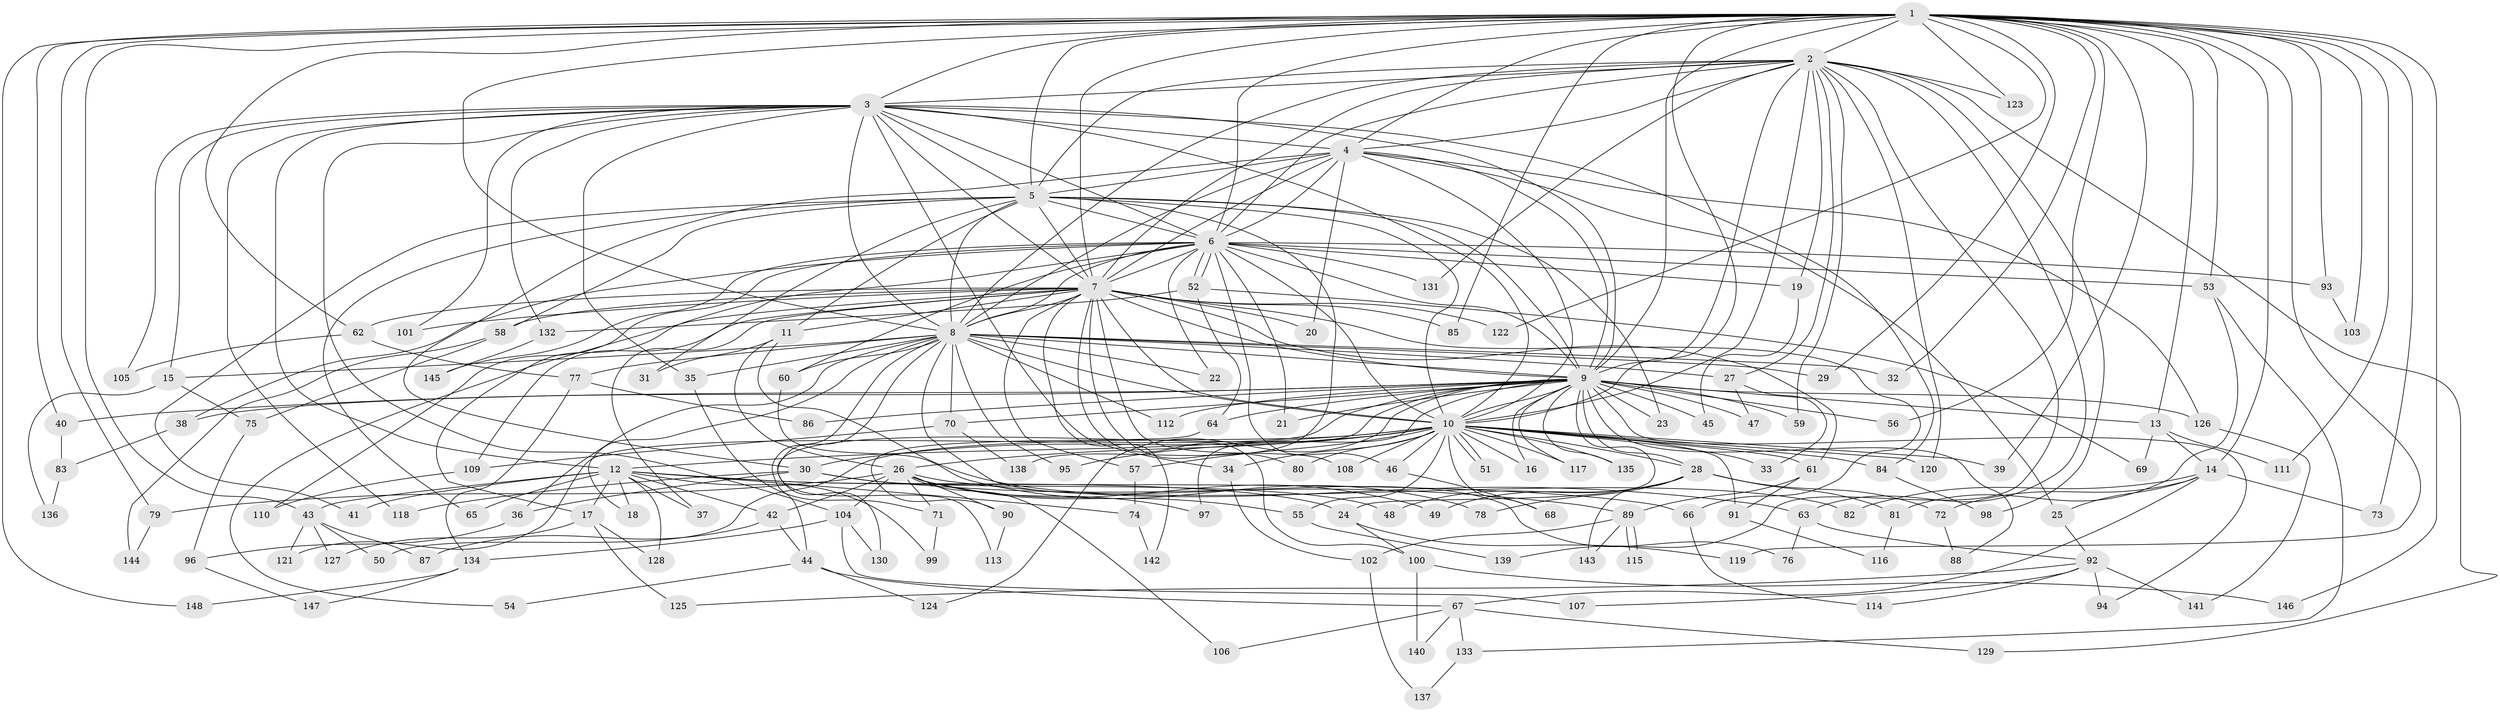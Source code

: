 // coarse degree distribution, {46: 0.008695652173913044, 15: 0.008695652173913044, 29: 0.017391304347826087, 17: 0.008695652173913044, 24: 0.008695652173913044, 21: 0.008695652173913044, 5: 0.05217391304347826, 14: 0.008695652173913044, 8: 0.017391304347826087, 4: 0.14782608695652175, 2: 0.4782608695652174, 3: 0.17391304347826086, 12: 0.008695652173913044, 6: 0.02608695652173913, 1: 0.017391304347826087, 7: 0.008695652173913044}
// Generated by graph-tools (version 1.1) at 2025/51/02/27/25 19:51:42]
// undirected, 148 vertices, 321 edges
graph export_dot {
graph [start="1"]
  node [color=gray90,style=filled];
  1;
  2;
  3;
  4;
  5;
  6;
  7;
  8;
  9;
  10;
  11;
  12;
  13;
  14;
  15;
  16;
  17;
  18;
  19;
  20;
  21;
  22;
  23;
  24;
  25;
  26;
  27;
  28;
  29;
  30;
  31;
  32;
  33;
  34;
  35;
  36;
  37;
  38;
  39;
  40;
  41;
  42;
  43;
  44;
  45;
  46;
  47;
  48;
  49;
  50;
  51;
  52;
  53;
  54;
  55;
  56;
  57;
  58;
  59;
  60;
  61;
  62;
  63;
  64;
  65;
  66;
  67;
  68;
  69;
  70;
  71;
  72;
  73;
  74;
  75;
  76;
  77;
  78;
  79;
  80;
  81;
  82;
  83;
  84;
  85;
  86;
  87;
  88;
  89;
  90;
  91;
  92;
  93;
  94;
  95;
  96;
  97;
  98;
  99;
  100;
  101;
  102;
  103;
  104;
  105;
  106;
  107;
  108;
  109;
  110;
  111;
  112;
  113;
  114;
  115;
  116;
  117;
  118;
  119;
  120;
  121;
  122;
  123;
  124;
  125;
  126;
  127;
  128;
  129;
  130;
  131;
  132;
  133;
  134;
  135;
  136;
  137;
  138;
  139;
  140;
  141;
  142;
  143;
  144;
  145;
  146;
  147;
  148;
  1 -- 2;
  1 -- 3;
  1 -- 4;
  1 -- 5;
  1 -- 6;
  1 -- 7;
  1 -- 8;
  1 -- 9;
  1 -- 10;
  1 -- 13;
  1 -- 14;
  1 -- 29;
  1 -- 32;
  1 -- 39;
  1 -- 40;
  1 -- 43;
  1 -- 53;
  1 -- 56;
  1 -- 62;
  1 -- 73;
  1 -- 79;
  1 -- 85;
  1 -- 93;
  1 -- 103;
  1 -- 111;
  1 -- 119;
  1 -- 122;
  1 -- 123;
  1 -- 146;
  1 -- 148;
  2 -- 3;
  2 -- 4;
  2 -- 5;
  2 -- 6;
  2 -- 7;
  2 -- 8;
  2 -- 9;
  2 -- 10;
  2 -- 19;
  2 -- 27;
  2 -- 59;
  2 -- 63;
  2 -- 98;
  2 -- 120;
  2 -- 123;
  2 -- 129;
  2 -- 131;
  2 -- 139;
  3 -- 4;
  3 -- 5;
  3 -- 6;
  3 -- 7;
  3 -- 8;
  3 -- 9;
  3 -- 10;
  3 -- 12;
  3 -- 15;
  3 -- 34;
  3 -- 35;
  3 -- 84;
  3 -- 101;
  3 -- 104;
  3 -- 105;
  3 -- 118;
  3 -- 132;
  4 -- 5;
  4 -- 6;
  4 -- 7;
  4 -- 8;
  4 -- 9;
  4 -- 10;
  4 -- 20;
  4 -- 25;
  4 -- 30;
  4 -- 126;
  5 -- 6;
  5 -- 7;
  5 -- 8;
  5 -- 9;
  5 -- 10;
  5 -- 11;
  5 -- 23;
  5 -- 31;
  5 -- 41;
  5 -- 58;
  5 -- 65;
  5 -- 138;
  6 -- 7;
  6 -- 8;
  6 -- 9;
  6 -- 10;
  6 -- 17;
  6 -- 19;
  6 -- 21;
  6 -- 22;
  6 -- 38;
  6 -- 46;
  6 -- 52;
  6 -- 52;
  6 -- 53;
  6 -- 60;
  6 -- 93;
  6 -- 110;
  6 -- 131;
  6 -- 145;
  7 -- 8;
  7 -- 9;
  7 -- 10;
  7 -- 11;
  7 -- 20;
  7 -- 37;
  7 -- 54;
  7 -- 57;
  7 -- 58;
  7 -- 61;
  7 -- 62;
  7 -- 66;
  7 -- 80;
  7 -- 85;
  7 -- 100;
  7 -- 101;
  7 -- 108;
  7 -- 109;
  7 -- 122;
  7 -- 142;
  8 -- 9;
  8 -- 10;
  8 -- 15;
  8 -- 18;
  8 -- 22;
  8 -- 27;
  8 -- 29;
  8 -- 32;
  8 -- 35;
  8 -- 36;
  8 -- 44;
  8 -- 60;
  8 -- 70;
  8 -- 76;
  8 -- 77;
  8 -- 95;
  8 -- 112;
  8 -- 113;
  9 -- 10;
  9 -- 13;
  9 -- 16;
  9 -- 21;
  9 -- 23;
  9 -- 24;
  9 -- 28;
  9 -- 38;
  9 -- 40;
  9 -- 45;
  9 -- 47;
  9 -- 56;
  9 -- 59;
  9 -- 64;
  9 -- 70;
  9 -- 86;
  9 -- 88;
  9 -- 94;
  9 -- 97;
  9 -- 112;
  9 -- 117;
  9 -- 121;
  9 -- 124;
  9 -- 126;
  9 -- 130;
  9 -- 135;
  10 -- 12;
  10 -- 16;
  10 -- 26;
  10 -- 28;
  10 -- 30;
  10 -- 33;
  10 -- 34;
  10 -- 39;
  10 -- 46;
  10 -- 50;
  10 -- 51;
  10 -- 51;
  10 -- 55;
  10 -- 57;
  10 -- 61;
  10 -- 68;
  10 -- 80;
  10 -- 84;
  10 -- 91;
  10 -- 95;
  10 -- 108;
  10 -- 117;
  10 -- 120;
  10 -- 135;
  11 -- 26;
  11 -- 31;
  11 -- 82;
  12 -- 17;
  12 -- 18;
  12 -- 24;
  12 -- 37;
  12 -- 41;
  12 -- 42;
  12 -- 43;
  12 -- 65;
  12 -- 66;
  12 -- 74;
  12 -- 99;
  12 -- 128;
  13 -- 14;
  13 -- 69;
  13 -- 111;
  14 -- 25;
  14 -- 67;
  14 -- 72;
  14 -- 73;
  14 -- 82;
  15 -- 75;
  15 -- 136;
  17 -- 125;
  17 -- 127;
  17 -- 128;
  19 -- 45;
  24 -- 100;
  24 -- 119;
  25 -- 92;
  26 -- 42;
  26 -- 49;
  26 -- 55;
  26 -- 63;
  26 -- 71;
  26 -- 79;
  26 -- 90;
  26 -- 97;
  26 -- 104;
  26 -- 106;
  27 -- 33;
  27 -- 47;
  28 -- 48;
  28 -- 49;
  28 -- 72;
  28 -- 78;
  28 -- 81;
  28 -- 143;
  30 -- 36;
  30 -- 48;
  30 -- 89;
  30 -- 118;
  34 -- 102;
  35 -- 71;
  36 -- 96;
  38 -- 83;
  40 -- 83;
  42 -- 44;
  42 -- 87;
  43 -- 50;
  43 -- 87;
  43 -- 121;
  43 -- 127;
  44 -- 54;
  44 -- 67;
  44 -- 124;
  46 -- 68;
  52 -- 64;
  52 -- 69;
  52 -- 132;
  53 -- 81;
  53 -- 133;
  55 -- 139;
  57 -- 74;
  58 -- 75;
  58 -- 144;
  60 -- 78;
  61 -- 89;
  61 -- 91;
  62 -- 77;
  62 -- 105;
  63 -- 76;
  63 -- 92;
  64 -- 90;
  66 -- 114;
  67 -- 106;
  67 -- 129;
  67 -- 133;
  67 -- 140;
  70 -- 109;
  70 -- 138;
  71 -- 99;
  72 -- 88;
  74 -- 142;
  75 -- 96;
  77 -- 86;
  77 -- 134;
  79 -- 144;
  81 -- 116;
  83 -- 136;
  84 -- 98;
  89 -- 102;
  89 -- 115;
  89 -- 115;
  89 -- 143;
  90 -- 113;
  91 -- 116;
  92 -- 94;
  92 -- 107;
  92 -- 114;
  92 -- 125;
  92 -- 141;
  93 -- 103;
  96 -- 147;
  100 -- 140;
  100 -- 146;
  102 -- 137;
  104 -- 107;
  104 -- 130;
  104 -- 134;
  109 -- 110;
  126 -- 141;
  132 -- 145;
  133 -- 137;
  134 -- 147;
  134 -- 148;
}
